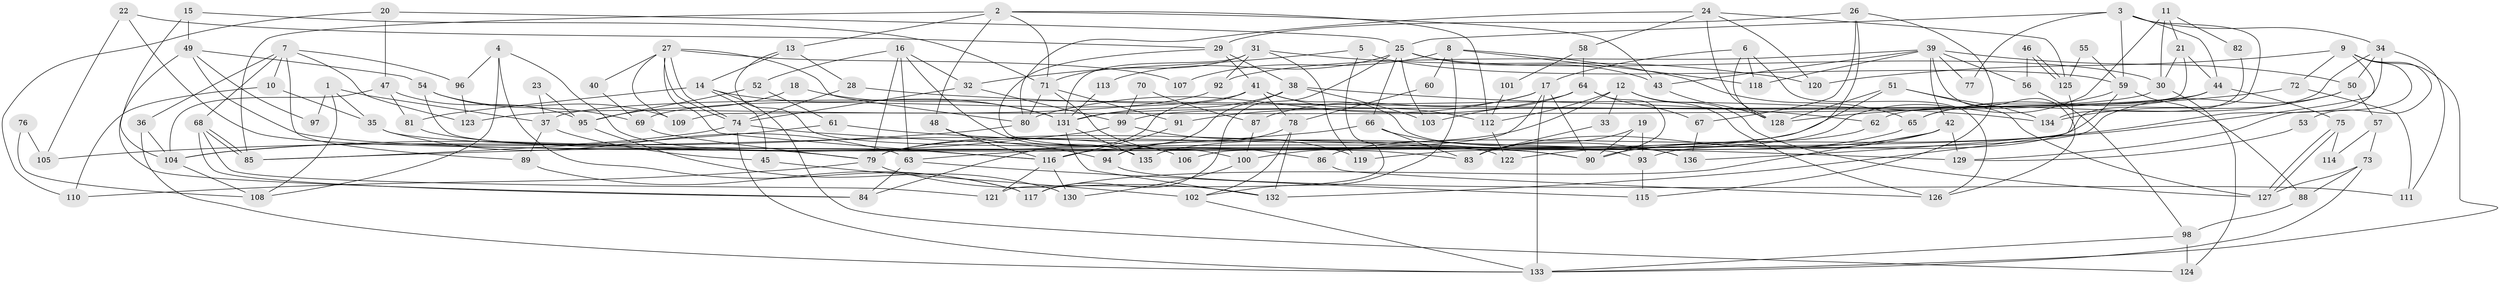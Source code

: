 // coarse degree distribution, {3: 0.15853658536585366, 5: 0.23170731707317074, 8: 0.07317073170731707, 6: 0.2073170731707317, 2: 0.036585365853658534, 4: 0.15853658536585366, 7: 0.08536585365853659, 9: 0.024390243902439025, 1: 0.012195121951219513, 10: 0.012195121951219513}
// Generated by graph-tools (version 1.1) at 2025/37/03/04/25 23:37:11]
// undirected, 136 vertices, 272 edges
graph export_dot {
  node [color=gray90,style=filled];
  1;
  2;
  3;
  4;
  5;
  6;
  7;
  8;
  9;
  10;
  11;
  12;
  13;
  14;
  15;
  16;
  17;
  18;
  19;
  20;
  21;
  22;
  23;
  24;
  25;
  26;
  27;
  28;
  29;
  30;
  31;
  32;
  33;
  34;
  35;
  36;
  37;
  38;
  39;
  40;
  41;
  42;
  43;
  44;
  45;
  46;
  47;
  48;
  49;
  50;
  51;
  52;
  53;
  54;
  55;
  56;
  57;
  58;
  59;
  60;
  61;
  62;
  63;
  64;
  65;
  66;
  67;
  68;
  69;
  70;
  71;
  72;
  73;
  74;
  75;
  76;
  77;
  78;
  79;
  80;
  81;
  82;
  83;
  84;
  85;
  86;
  87;
  88;
  89;
  90;
  91;
  92;
  93;
  94;
  95;
  96;
  97;
  98;
  99;
  100;
  101;
  102;
  103;
  104;
  105;
  106;
  107;
  108;
  109;
  110;
  111;
  112;
  113;
  114;
  115;
  116;
  117;
  118;
  119;
  120;
  121;
  122;
  123;
  124;
  125;
  126;
  127;
  128;
  129;
  130;
  131;
  132;
  133;
  134;
  135;
  136;
  1 -- 37;
  1 -- 108;
  1 -- 35;
  1 -- 97;
  2 -- 71;
  2 -- 48;
  2 -- 13;
  2 -- 43;
  2 -- 85;
  2 -- 112;
  3 -- 25;
  3 -- 34;
  3 -- 44;
  3 -- 59;
  3 -- 77;
  3 -- 106;
  4 -- 116;
  4 -- 96;
  4 -- 108;
  4 -- 117;
  5 -- 32;
  5 -- 121;
  5 -- 59;
  6 -- 17;
  6 -- 128;
  6 -- 118;
  6 -- 126;
  7 -- 68;
  7 -- 36;
  7 -- 10;
  7 -- 89;
  7 -- 96;
  7 -- 123;
  8 -- 118;
  8 -- 65;
  8 -- 60;
  8 -- 102;
  8 -- 107;
  9 -- 136;
  9 -- 129;
  9 -- 53;
  9 -- 72;
  9 -- 120;
  9 -- 133;
  10 -- 35;
  10 -- 110;
  11 -- 30;
  11 -- 135;
  11 -- 21;
  11 -- 82;
  12 -- 126;
  12 -- 112;
  12 -- 33;
  12 -- 79;
  12 -- 127;
  13 -- 14;
  13 -- 28;
  13 -- 122;
  14 -- 124;
  14 -- 131;
  14 -- 45;
  14 -- 81;
  15 -- 71;
  15 -- 104;
  15 -- 49;
  16 -- 63;
  16 -- 79;
  16 -- 32;
  16 -- 52;
  16 -- 135;
  17 -- 90;
  17 -- 133;
  17 -- 63;
  17 -- 80;
  17 -- 87;
  18 -- 131;
  18 -- 95;
  19 -- 93;
  19 -- 83;
  19 -- 90;
  20 -- 25;
  20 -- 110;
  20 -- 47;
  21 -- 30;
  21 -- 44;
  21 -- 109;
  22 -- 29;
  22 -- 79;
  22 -- 105;
  23 -- 37;
  23 -- 95;
  24 -- 125;
  24 -- 128;
  24 -- 58;
  24 -- 80;
  24 -- 120;
  25 -- 117;
  25 -- 66;
  25 -- 30;
  25 -- 43;
  25 -- 103;
  25 -- 113;
  26 -- 29;
  26 -- 115;
  26 -- 67;
  26 -- 116;
  27 -- 74;
  27 -- 74;
  27 -- 80;
  27 -- 40;
  27 -- 107;
  27 -- 109;
  27 -- 116;
  28 -- 134;
  28 -- 74;
  29 -- 100;
  29 -- 41;
  29 -- 38;
  30 -- 37;
  30 -- 124;
  31 -- 131;
  31 -- 120;
  31 -- 71;
  31 -- 92;
  31 -- 119;
  32 -- 74;
  32 -- 99;
  33 -- 83;
  34 -- 62;
  34 -- 122;
  34 -- 50;
  34 -- 111;
  35 -- 83;
  35 -- 63;
  36 -- 104;
  36 -- 133;
  37 -- 45;
  37 -- 89;
  38 -- 94;
  38 -- 62;
  38 -- 103;
  38 -- 131;
  39 -- 50;
  39 -- 43;
  39 -- 42;
  39 -- 56;
  39 -- 77;
  39 -- 92;
  39 -- 118;
  39 -- 126;
  40 -- 69;
  41 -- 84;
  41 -- 78;
  41 -- 69;
  41 -- 112;
  41 -- 136;
  42 -- 90;
  42 -- 100;
  42 -- 117;
  42 -- 129;
  43 -- 128;
  44 -- 65;
  44 -- 75;
  44 -- 99;
  44 -- 131;
  45 -- 102;
  46 -- 125;
  46 -- 125;
  46 -- 56;
  47 -- 104;
  47 -- 81;
  47 -- 95;
  48 -- 116;
  48 -- 94;
  49 -- 90;
  49 -- 54;
  49 -- 84;
  49 -- 97;
  50 -- 119;
  50 -- 57;
  50 -- 134;
  51 -- 127;
  51 -- 79;
  51 -- 128;
  51 -- 134;
  52 -- 61;
  52 -- 95;
  53 -- 129;
  54 -- 109;
  54 -- 69;
  54 -- 93;
  55 -- 125;
  55 -- 59;
  56 -- 98;
  57 -- 73;
  57 -- 114;
  58 -- 64;
  58 -- 101;
  59 -- 65;
  59 -- 88;
  59 -- 93;
  60 -- 78;
  61 -- 85;
  61 -- 90;
  62 -- 86;
  63 -- 84;
  63 -- 115;
  64 -- 91;
  64 -- 103;
  64 -- 67;
  64 -- 90;
  65 -- 83;
  66 -- 85;
  66 -- 136;
  66 -- 83;
  67 -- 136;
  68 -- 85;
  68 -- 85;
  68 -- 84;
  68 -- 121;
  69 -- 79;
  70 -- 99;
  70 -- 87;
  71 -- 80;
  71 -- 86;
  71 -- 91;
  72 -- 128;
  72 -- 111;
  73 -- 127;
  73 -- 133;
  73 -- 88;
  74 -- 104;
  74 -- 129;
  74 -- 133;
  75 -- 127;
  75 -- 127;
  75 -- 114;
  76 -- 105;
  76 -- 108;
  78 -- 102;
  78 -- 132;
  78 -- 94;
  79 -- 110;
  79 -- 132;
  80 -- 105;
  81 -- 106;
  82 -- 134;
  86 -- 126;
  87 -- 100;
  88 -- 98;
  89 -- 117;
  91 -- 116;
  92 -- 123;
  93 -- 115;
  94 -- 111;
  95 -- 130;
  96 -- 123;
  98 -- 133;
  98 -- 124;
  99 -- 104;
  99 -- 119;
  100 -- 130;
  101 -- 112;
  102 -- 133;
  104 -- 108;
  112 -- 122;
  113 -- 131;
  116 -- 121;
  116 -- 130;
  125 -- 132;
  131 -- 132;
  131 -- 135;
}
